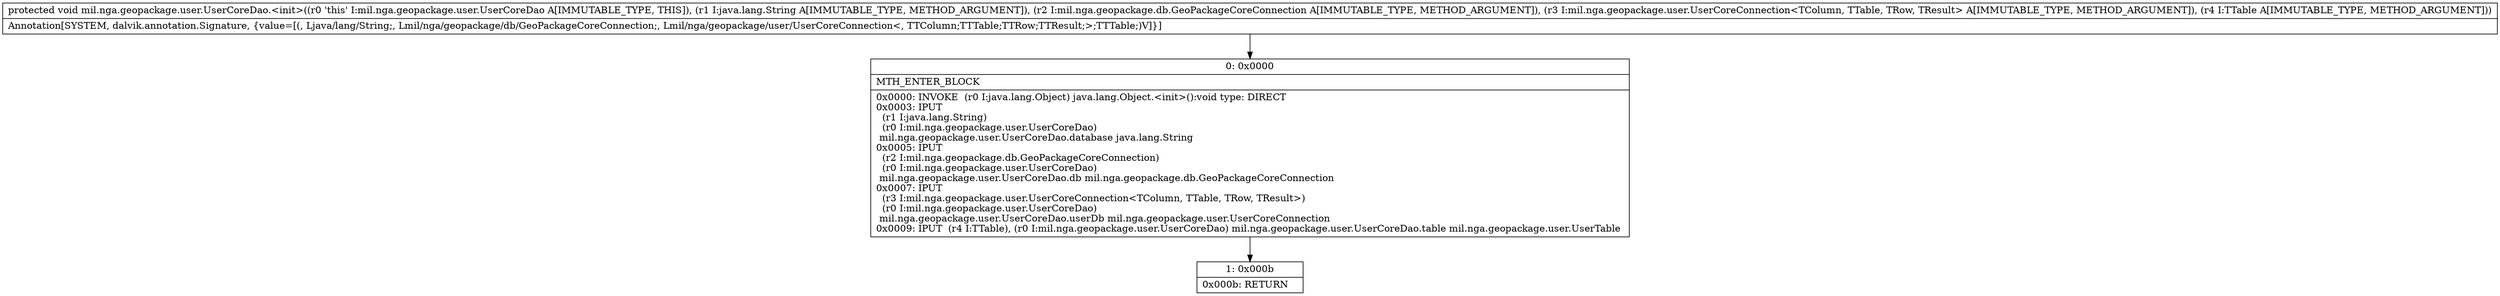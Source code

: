 digraph "CFG formil.nga.geopackage.user.UserCoreDao.\<init\>(Ljava\/lang\/String;Lmil\/nga\/geopackage\/db\/GeoPackageCoreConnection;Lmil\/nga\/geopackage\/user\/UserCoreConnection;Lmil\/nga\/geopackage\/user\/UserTable;)V" {
Node_0 [shape=record,label="{0\:\ 0x0000|MTH_ENTER_BLOCK\l|0x0000: INVOKE  (r0 I:java.lang.Object) java.lang.Object.\<init\>():void type: DIRECT \l0x0003: IPUT  \l  (r1 I:java.lang.String)\l  (r0 I:mil.nga.geopackage.user.UserCoreDao)\l mil.nga.geopackage.user.UserCoreDao.database java.lang.String \l0x0005: IPUT  \l  (r2 I:mil.nga.geopackage.db.GeoPackageCoreConnection)\l  (r0 I:mil.nga.geopackage.user.UserCoreDao)\l mil.nga.geopackage.user.UserCoreDao.db mil.nga.geopackage.db.GeoPackageCoreConnection \l0x0007: IPUT  \l  (r3 I:mil.nga.geopackage.user.UserCoreConnection\<TColumn, TTable, TRow, TResult\>)\l  (r0 I:mil.nga.geopackage.user.UserCoreDao)\l mil.nga.geopackage.user.UserCoreDao.userDb mil.nga.geopackage.user.UserCoreConnection \l0x0009: IPUT  (r4 I:TTable), (r0 I:mil.nga.geopackage.user.UserCoreDao) mil.nga.geopackage.user.UserCoreDao.table mil.nga.geopackage.user.UserTable \l}"];
Node_1 [shape=record,label="{1\:\ 0x000b|0x000b: RETURN   \l}"];
MethodNode[shape=record,label="{protected void mil.nga.geopackage.user.UserCoreDao.\<init\>((r0 'this' I:mil.nga.geopackage.user.UserCoreDao A[IMMUTABLE_TYPE, THIS]), (r1 I:java.lang.String A[IMMUTABLE_TYPE, METHOD_ARGUMENT]), (r2 I:mil.nga.geopackage.db.GeoPackageCoreConnection A[IMMUTABLE_TYPE, METHOD_ARGUMENT]), (r3 I:mil.nga.geopackage.user.UserCoreConnection\<TColumn, TTable, TRow, TResult\> A[IMMUTABLE_TYPE, METHOD_ARGUMENT]), (r4 I:TTable A[IMMUTABLE_TYPE, METHOD_ARGUMENT]))  | Annotation[SYSTEM, dalvik.annotation.Signature, \{value=[(, Ljava\/lang\/String;, Lmil\/nga\/geopackage\/db\/GeoPackageCoreConnection;, Lmil\/nga\/geopackage\/user\/UserCoreConnection\<, TTColumn;TTTable;TTRow;TTResult;\>;TTTable;)V]\}]\l}"];
MethodNode -> Node_0;
Node_0 -> Node_1;
}


